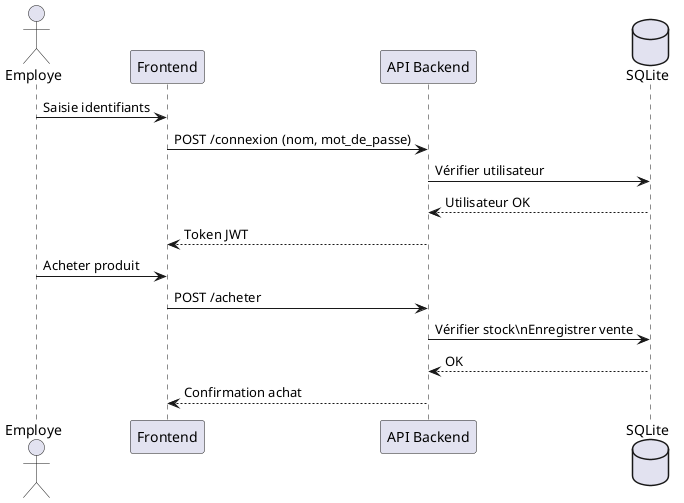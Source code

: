 @startuml
actor Employe
participant "Frontend" as F
participant "API Backend" as B
database "SQLite" as DB

Employe -> F : Saisie identifiants
F -> B : POST /connexion (nom, mot_de_passe)
B -> DB : Vérifier utilisateur
DB --> B : Utilisateur OK
B --> F : Token JWT

Employe -> F : Acheter produit
F -> B : POST /acheter
B -> DB : Vérifier stock\\nEnregistrer vente
DB --> B : OK
B --> F : Confirmation achat
@enduml